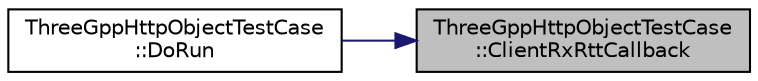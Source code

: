 digraph "ThreeGppHttpObjectTestCase::ClientRxRttCallback"
{
 // LATEX_PDF_SIZE
  edge [fontname="Helvetica",fontsize="10",labelfontname="Helvetica",labelfontsize="10"];
  node [fontname="Helvetica",fontsize="10",shape=record];
  rankdir="RL";
  Node1 [label="ThreeGppHttpObjectTestCase\l::ClientRxRttCallback",height=0.2,width=0.4,color="black", fillcolor="grey75", style="filled", fontcolor="black",tooltip="Connected with RxRtt trace source of the client."];
  Node1 -> Node2 [dir="back",color="midnightblue",fontsize="10",style="solid",fontname="Helvetica"];
  Node2 [label="ThreeGppHttpObjectTestCase\l::DoRun",height=0.2,width=0.4,color="black", fillcolor="white", style="filled",URL="$class_three_gpp_http_object_test_case.html#a41234f035937ee1b044864f3db643b7d",tooltip="Implementation to actually run this TestCase."];
}
